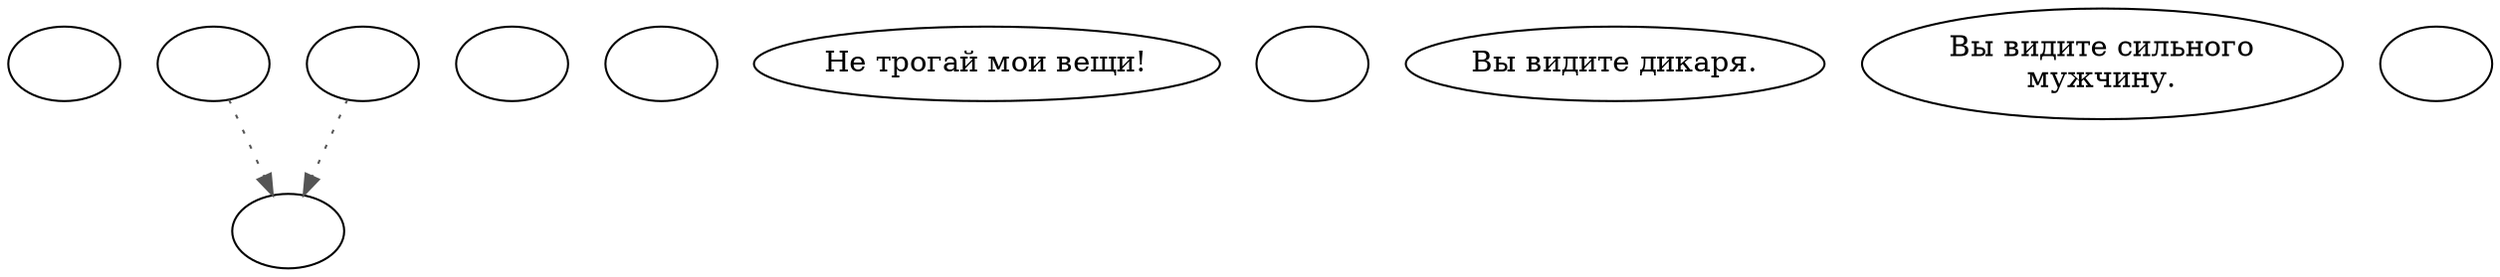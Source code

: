digraph atribal {
  "start" [style=filled       fillcolor="#FFFFFF"       color="#000000"]
  "start" [label=""]
  "timed_event_p_proc" [style=filled       fillcolor="#FFFFFF"       color="#000000"]
  "timed_event_p_proc" -> "Node001" [style=dotted color="#555555"]
  "timed_event_p_proc" [label=""]
  "talk_p_proc" [style=filled       fillcolor="#FFFFFF"       color="#000000"]
  "talk_p_proc" -> "Node001" [style=dotted color="#555555"]
  "talk_p_proc" [label=""]
  "map_enter_p_proc" [style=filled       fillcolor="#FFFFFF"       color="#000000"]
  "map_enter_p_proc" [label=""]
  "destroy_p_proc" [style=filled       fillcolor="#FFFFFF"       color="#000000"]
  "destroy_p_proc" [label=""]
  "pickup_p_proc" [style=filled       fillcolor="#FFFFFF"       color="#000000"]
  "pickup_p_proc" [label="Не трогай мои вещи!"]
  "Node001" [style=filled       fillcolor="#FFFFFF"       color="#000000"]
  "Node001" [label=""]
  "critter_p_proc" [style=filled       fillcolor="#FFFFFF"       color="#000000"]
  "critter_p_proc" [label=""]
  "look_at_p_proc" [style=filled       fillcolor="#FFFFFF"       color="#000000"]
  "look_at_p_proc" [label="Вы видите дикаря."]
  "description_p_proc" [style=filled       fillcolor="#FFFFFF"       color="#000000"]
  "description_p_proc" [label="Вы видите сильного\nмужчину."]
  "damage_p_proc" [style=filled       fillcolor="#FFFFFF"       color="#000000"]
  "damage_p_proc" [label=""]
}